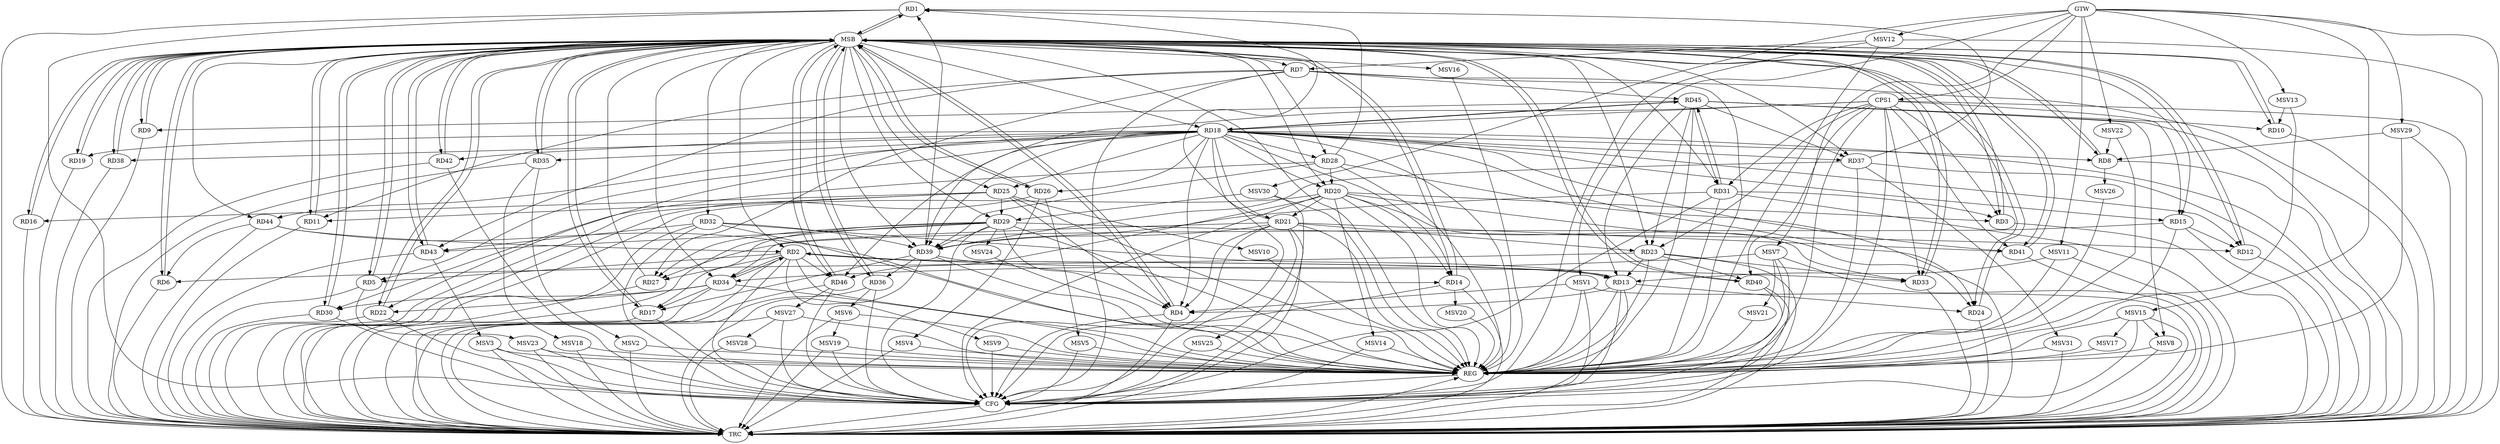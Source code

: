 strict digraph G {
  RD1 [ label="RD1" ];
  RD2 [ label="RD2" ];
  RD3 [ label="RD3" ];
  RD4 [ label="RD4" ];
  RD5 [ label="RD5" ];
  RD6 [ label="RD6" ];
  RD7 [ label="RD7" ];
  RD8 [ label="RD8" ];
  RD9 [ label="RD9" ];
  RD10 [ label="RD10" ];
  RD11 [ label="RD11" ];
  RD12 [ label="RD12" ];
  RD13 [ label="RD13" ];
  RD14 [ label="RD14" ];
  RD15 [ label="RD15" ];
  RD16 [ label="RD16" ];
  RD17 [ label="RD17" ];
  RD18 [ label="RD18" ];
  RD19 [ label="RD19" ];
  RD20 [ label="RD20" ];
  RD21 [ label="RD21" ];
  RD22 [ label="RD22" ];
  RD23 [ label="RD23" ];
  RD24 [ label="RD24" ];
  RD25 [ label="RD25" ];
  RD26 [ label="RD26" ];
  RD27 [ label="RD27" ];
  RD28 [ label="RD28" ];
  RD29 [ label="RD29" ];
  RD30 [ label="RD30" ];
  RD31 [ label="RD31" ];
  RD32 [ label="RD32" ];
  RD33 [ label="RD33" ];
  RD34 [ label="RD34" ];
  RD35 [ label="RD35" ];
  RD36 [ label="RD36" ];
  RD37 [ label="RD37" ];
  RD38 [ label="RD38" ];
  RD39 [ label="RD39" ];
  RD40 [ label="RD40" ];
  RD41 [ label="RD41" ];
  RD42 [ label="RD42" ];
  RD43 [ label="RD43" ];
  RD44 [ label="RD44" ];
  RD45 [ label="RD45" ];
  RD46 [ label="RD46" ];
  CPS1 [ label="CPS1" ];
  GTW [ label="GTW" ];
  REG [ label="REG" ];
  MSB [ label="MSB" ];
  CFG [ label="CFG" ];
  TRC [ label="TRC" ];
  MSV1 [ label="MSV1" ];
  MSV2 [ label="MSV2" ];
  MSV3 [ label="MSV3" ];
  MSV4 [ label="MSV4" ];
  MSV5 [ label="MSV5" ];
  MSV6 [ label="MSV6" ];
  MSV7 [ label="MSV7" ];
  MSV8 [ label="MSV8" ];
  MSV9 [ label="MSV9" ];
  MSV10 [ label="MSV10" ];
  MSV11 [ label="MSV11" ];
  MSV12 [ label="MSV12" ];
  MSV13 [ label="MSV13" ];
  MSV14 [ label="MSV14" ];
  MSV15 [ label="MSV15" ];
  MSV16 [ label="MSV16" ];
  MSV17 [ label="MSV17" ];
  MSV18 [ label="MSV18" ];
  MSV19 [ label="MSV19" ];
  MSV20 [ label="MSV20" ];
  MSV21 [ label="MSV21" ];
  MSV22 [ label="MSV22" ];
  MSV23 [ label="MSV23" ];
  MSV24 [ label="MSV24" ];
  MSV25 [ label="MSV25" ];
  MSV26 [ label="MSV26" ];
  MSV27 [ label="MSV27" ];
  MSV28 [ label="MSV28" ];
  MSV29 [ label="MSV29" ];
  MSV30 [ label="MSV30" ];
  MSV31 [ label="MSV31" ];
  RD21 -> RD1;
  RD28 -> RD1;
  RD37 -> RD1;
  RD39 -> RD1;
  RD2 -> RD5;
  RD2 -> RD13;
  RD13 -> RD2;
  RD2 -> RD27;
  RD2 -> RD33;
  RD2 -> RD34;
  RD34 -> RD2;
  RD44 -> RD2;
  RD2 -> RD46;
  RD20 -> RD3;
  RD31 -> RD3;
  RD13 -> RD4;
  RD21 -> RD4;
  RD25 -> RD4;
  RD29 -> RD4;
  RD23 -> RD6;
  RD44 -> RD6;
  RD7 -> RD11;
  RD7 -> RD27;
  RD7 -> RD43;
  RD7 -> RD45;
  RD45 -> RD9;
  RD45 -> RD10;
  RD25 -> RD11;
  RD15 -> RD12;
  RD18 -> RD12;
  RD29 -> RD12;
  RD23 -> RD13;
  RD13 -> RD24;
  RD32 -> RD13;
  RD45 -> RD13;
  RD18 -> RD14;
  RD20 -> RD14;
  RD39 -> RD14;
  RD15 -> RD27;
  RD25 -> RD16;
  RD29 -> RD17;
  RD34 -> RD17;
  RD39 -> RD17;
  RD18 -> RD22;
  RD18 -> RD28;
  RD18 -> RD37;
  RD18 -> RD41;
  RD18 -> RD45;
  RD45 -> RD18;
  RD20 -> RD21;
  RD20 -> RD24;
  RD28 -> RD20;
  RD20 -> RD33;
  RD20 -> RD46;
  RD21 -> RD23;
  RD21 -> RD34;
  RD21 -> RD39;
  RD21 -> RD41;
  RD34 -> RD22;
  RD23 -> RD33;
  RD23 -> RD40;
  RD45 -> RD23;
  RD25 -> RD29;
  RD29 -> RD27;
  RD28 -> RD30;
  RD28 -> RD39;
  RD29 -> RD39;
  RD29 -> RD43;
  RD34 -> RD30;
  RD31 -> RD39;
  RD31 -> RD45;
  RD45 -> RD31;
  RD32 -> RD39;
  RD32 -> RD43;
  RD39 -> RD36;
  RD37 -> RD39;
  RD45 -> RD37;
  CPS1 -> RD23;
  CPS1 -> RD15;
  CPS1 -> RD39;
  CPS1 -> RD18;
  CPS1 -> RD33;
  CPS1 -> RD3;
  CPS1 -> RD40;
  CPS1 -> RD31;
  CPS1 -> RD41;
  GTW -> CPS1;
  RD2 -> REG;
  RD7 -> REG;
  RD13 -> REG;
  RD15 -> REG;
  RD18 -> REG;
  RD20 -> REG;
  RD21 -> REG;
  RD23 -> REG;
  RD25 -> REG;
  RD28 -> REG;
  RD29 -> REG;
  RD31 -> REG;
  RD32 -> REG;
  RD34 -> REG;
  RD37 -> REG;
  RD39 -> REG;
  RD44 -> REG;
  RD45 -> REG;
  CPS1 -> REG;
  RD1 -> MSB;
  MSB -> RD2;
  MSB -> RD14;
  MSB -> RD25;
  MSB -> RD36;
  MSB -> RD46;
  MSB -> REG;
  RD3 -> MSB;
  MSB -> RD6;
  MSB -> RD29;
  MSB -> RD30;
  RD4 -> MSB;
  MSB -> RD1;
  MSB -> RD9;
  MSB -> RD12;
  MSB -> RD17;
  MSB -> RD20;
  MSB -> RD22;
  MSB -> RD23;
  MSB -> RD28;
  RD5 -> MSB;
  MSB -> RD4;
  MSB -> RD15;
  MSB -> RD37;
  RD6 -> MSB;
  MSB -> RD19;
  RD8 -> MSB;
  RD9 -> MSB;
  MSB -> RD24;
  MSB -> RD32;
  MSB -> RD39;
  MSB -> RD41;
  RD10 -> MSB;
  MSB -> RD34;
  MSB -> RD43;
  RD11 -> MSB;
  RD12 -> MSB;
  MSB -> RD10;
  MSB -> RD16;
  MSB -> RD26;
  MSB -> RD40;
  RD14 -> MSB;
  MSB -> RD5;
  MSB -> RD18;
  MSB -> RD31;
  RD16 -> MSB;
  MSB -> RD11;
  MSB -> RD44;
  RD17 -> MSB;
  MSB -> RD8;
  MSB -> RD42;
  RD19 -> MSB;
  RD22 -> MSB;
  RD24 -> MSB;
  MSB -> RD38;
  RD26 -> MSB;
  RD27 -> MSB;
  MSB -> RD7;
  RD30 -> MSB;
  RD33 -> MSB;
  RD35 -> MSB;
  RD36 -> MSB;
  MSB -> RD3;
  RD38 -> MSB;
  MSB -> RD33;
  RD40 -> MSB;
  RD41 -> MSB;
  RD42 -> MSB;
  MSB -> RD35;
  RD43 -> MSB;
  RD46 -> MSB;
  RD1 -> CFG;
  RD29 -> CFG;
  RD46 -> CFG;
  RD20 -> CFG;
  RD31 -> CFG;
  RD36 -> CFG;
  RD40 -> CFG;
  RD14 -> CFG;
  RD30 -> CFG;
  RD32 -> CFG;
  RD21 -> CFG;
  RD2 -> CFG;
  RD18 -> CFG;
  CPS1 -> CFG;
  RD7 -> CFG;
  RD22 -> CFG;
  RD4 -> CFG;
  RD13 -> CFG;
  RD17 -> CFG;
  RD42 -> CFG;
  REG -> CFG;
  RD1 -> TRC;
  RD2 -> TRC;
  RD3 -> TRC;
  RD4 -> TRC;
  RD5 -> TRC;
  RD6 -> TRC;
  RD7 -> TRC;
  RD8 -> TRC;
  RD9 -> TRC;
  RD10 -> TRC;
  RD11 -> TRC;
  RD12 -> TRC;
  RD13 -> TRC;
  RD14 -> TRC;
  RD15 -> TRC;
  RD16 -> TRC;
  RD17 -> TRC;
  RD18 -> TRC;
  RD19 -> TRC;
  RD20 -> TRC;
  RD21 -> TRC;
  RD22 -> TRC;
  RD23 -> TRC;
  RD24 -> TRC;
  RD25 -> TRC;
  RD26 -> TRC;
  RD27 -> TRC;
  RD28 -> TRC;
  RD29 -> TRC;
  RD30 -> TRC;
  RD31 -> TRC;
  RD32 -> TRC;
  RD33 -> TRC;
  RD34 -> TRC;
  RD35 -> TRC;
  RD36 -> TRC;
  RD37 -> TRC;
  RD38 -> TRC;
  RD39 -> TRC;
  RD40 -> TRC;
  RD41 -> TRC;
  RD42 -> TRC;
  RD43 -> TRC;
  RD44 -> TRC;
  RD45 -> TRC;
  RD46 -> TRC;
  CPS1 -> TRC;
  GTW -> TRC;
  CFG -> TRC;
  TRC -> REG;
  RD18 -> RD15;
  RD18 -> RD38;
  RD18 -> RD21;
  RD18 -> RD26;
  RD18 -> RD24;
  RD18 -> RD46;
  RD18 -> RD42;
  RD18 -> RD35;
  RD18 -> RD5;
  RD18 -> RD8;
  RD18 -> RD39;
  RD18 -> RD20;
  RD18 -> RD4;
  RD18 -> RD44;
  RD18 -> RD19;
  RD18 -> RD25;
  MSV1 -> RD4;
  GTW -> MSV1;
  MSV1 -> REG;
  MSV1 -> TRC;
  MSV1 -> CFG;
  RD35 -> MSV2;
  MSV2 -> REG;
  MSV2 -> TRC;
  RD43 -> MSV3;
  MSV3 -> REG;
  MSV3 -> TRC;
  MSV3 -> CFG;
  RD26 -> MSV4;
  MSV4 -> REG;
  MSV4 -> TRC;
  RD26 -> MSV5;
  MSV5 -> REG;
  MSV5 -> CFG;
  RD36 -> MSV6;
  MSV6 -> REG;
  MSV6 -> TRC;
  MSV7 -> RD34;
  GTW -> MSV7;
  MSV7 -> REG;
  MSV7 -> TRC;
  MSV7 -> CFG;
  RD45 -> MSV8;
  MSV8 -> REG;
  MSV8 -> TRC;
  RD2 -> MSV9;
  MSV9 -> REG;
  MSV9 -> CFG;
  RD25 -> MSV10;
  MSV10 -> REG;
  MSV11 -> RD13;
  GTW -> MSV11;
  MSV11 -> REG;
  MSV11 -> TRC;
  MSV12 -> RD7;
  GTW -> MSV12;
  MSV12 -> REG;
  MSV12 -> TRC;
  MSV12 -> CFG;
  MSV13 -> RD10;
  GTW -> MSV13;
  MSV13 -> REG;
  RD20 -> MSV14;
  MSV14 -> REG;
  MSV14 -> CFG;
  MSV15 -> MSV8;
  GTW -> MSV15;
  MSV15 -> REG;
  MSV15 -> TRC;
  MSV15 -> CFG;
  MSB -> MSV16;
  MSV16 -> REG;
  MSV15 -> MSV17;
  MSV17 -> REG;
  RD35 -> MSV18;
  MSV18 -> REG;
  MSV18 -> TRC;
  MSV6 -> MSV19;
  MSV19 -> REG;
  MSV19 -> TRC;
  MSV19 -> CFG;
  RD14 -> MSV20;
  MSV20 -> REG;
  MSV7 -> MSV21;
  MSV21 -> REG;
  MSV22 -> RD8;
  GTW -> MSV22;
  MSV22 -> REG;
  RD5 -> MSV23;
  MSV23 -> REG;
  MSV23 -> TRC;
  MSV23 -> CFG;
  RD29 -> MSV24;
  MSV24 -> REG;
  RD21 -> MSV25;
  MSV25 -> REG;
  MSV25 -> CFG;
  RD8 -> MSV26;
  MSV26 -> REG;
  RD46 -> MSV27;
  MSV27 -> REG;
  MSV27 -> TRC;
  MSV27 -> CFG;
  MSV27 -> MSV28;
  MSV28 -> REG;
  MSV28 -> TRC;
  MSV29 -> RD8;
  GTW -> MSV29;
  MSV29 -> REG;
  MSV29 -> TRC;
  MSV30 -> RD29;
  GTW -> MSV30;
  MSV30 -> REG;
  MSV30 -> CFG;
  RD37 -> MSV31;
  MSV31 -> REG;
  MSV31 -> TRC;
}
